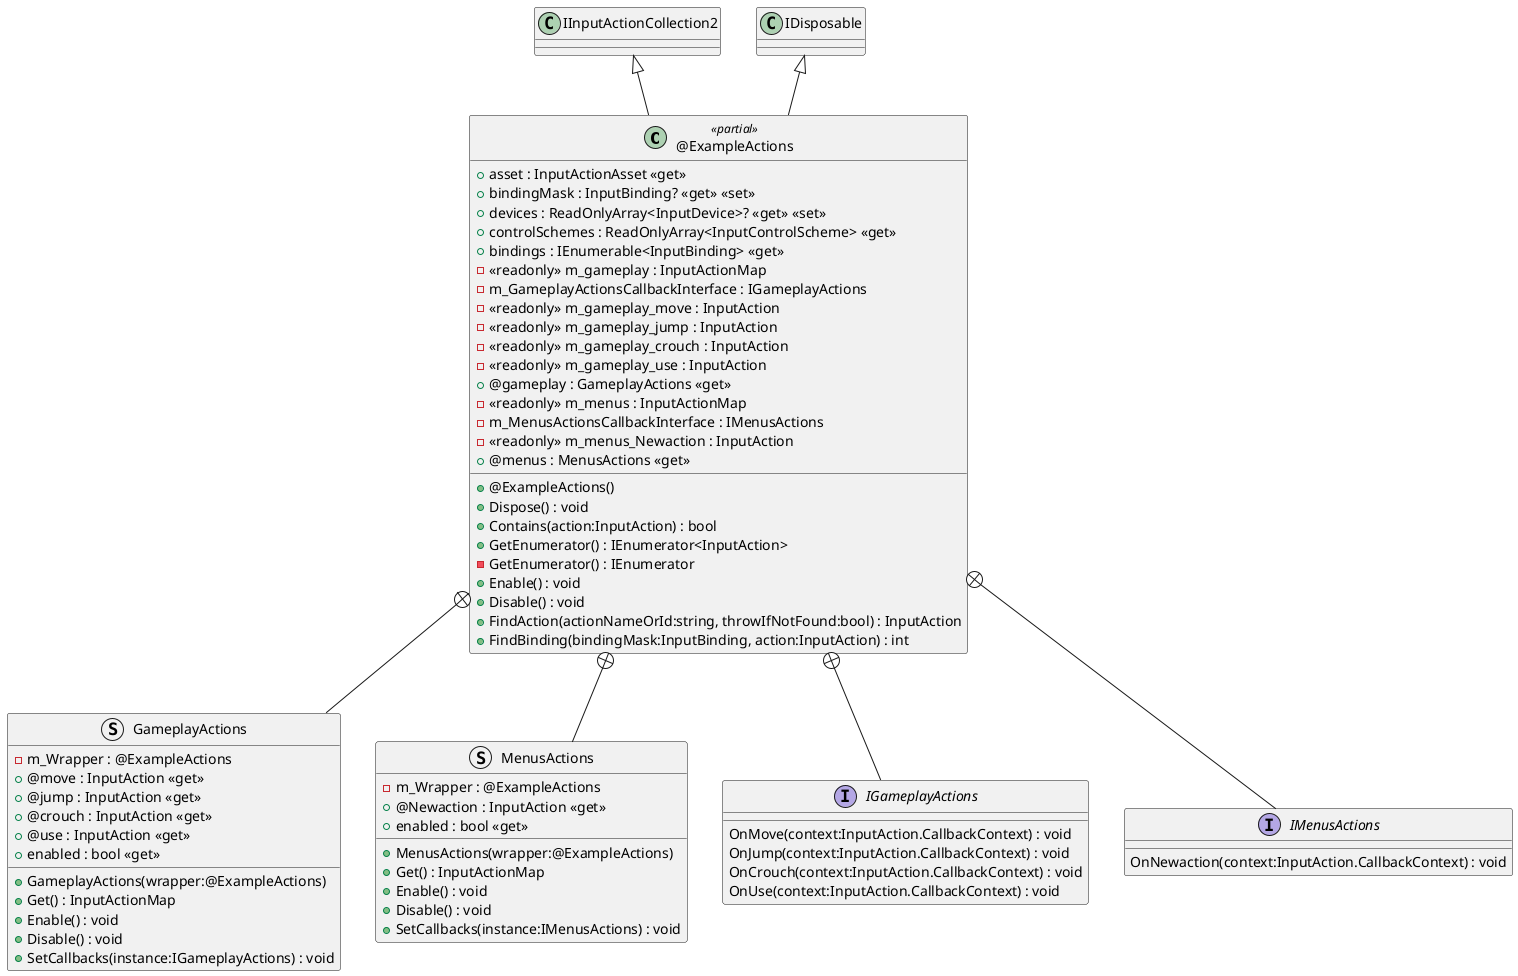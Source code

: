 @startuml
class "@ExampleActions" <<partial>> {
    + asset : InputActionAsset <<get>>
    + @ExampleActions()
    + Dispose() : void
    + bindingMask : InputBinding? <<get>> <<set>>
    + devices : ReadOnlyArray<InputDevice>? <<get>> <<set>>
    + controlSchemes : ReadOnlyArray<InputControlScheme> <<get>>
    + Contains(action:InputAction) : bool
    + GetEnumerator() : IEnumerator<InputAction>
    - GetEnumerator() : IEnumerator
    + Enable() : void
    + Disable() : void
    + bindings : IEnumerable<InputBinding> <<get>>
    + FindAction(actionNameOrId:string, throwIfNotFound:bool) : InputAction
    + FindBinding(bindingMask:InputBinding, action:InputAction) : int
    - <<readonly>> m_gameplay : InputActionMap
    - m_GameplayActionsCallbackInterface : IGameplayActions
    - <<readonly>> m_gameplay_move : InputAction
    - <<readonly>> m_gameplay_jump : InputAction
    - <<readonly>> m_gameplay_crouch : InputAction
    - <<readonly>> m_gameplay_use : InputAction
    + @gameplay : GameplayActions <<get>>
    - <<readonly>> m_menus : InputActionMap
    - m_MenusActionsCallbackInterface : IMenusActions
    - <<readonly>> m_menus_Newaction : InputAction
    + @menus : MenusActions <<get>>
}
struct GameplayActions {
    - m_Wrapper : @ExampleActions
    + GameplayActions(wrapper:@ExampleActions)
    + @move : InputAction <<get>>
    + @jump : InputAction <<get>>
    + @crouch : InputAction <<get>>
    + @use : InputAction <<get>>
    + Get() : InputActionMap
    + Enable() : void
    + Disable() : void
    + enabled : bool <<get>>
    + SetCallbacks(instance:IGameplayActions) : void
}
struct MenusActions {
    - m_Wrapper : @ExampleActions
    + MenusActions(wrapper:@ExampleActions)
    + @Newaction : InputAction <<get>>
    + Get() : InputActionMap
    + Enable() : void
    + Disable() : void
    + enabled : bool <<get>>
    + SetCallbacks(instance:IMenusActions) : void
}
interface IGameplayActions {
    OnMove(context:InputAction.CallbackContext) : void
    OnJump(context:InputAction.CallbackContext) : void
    OnCrouch(context:InputAction.CallbackContext) : void
    OnUse(context:InputAction.CallbackContext) : void
}
interface IMenusActions {
    OnNewaction(context:InputAction.CallbackContext) : void
}
IInputActionCollection2 <|-- "@ExampleActions"
IDisposable <|-- "@ExampleActions"
"@ExampleActions" +-- GameplayActions
"@ExampleActions" +-- MenusActions
"@ExampleActions" +-- IGameplayActions
"@ExampleActions" +-- IMenusActions
@enduml
